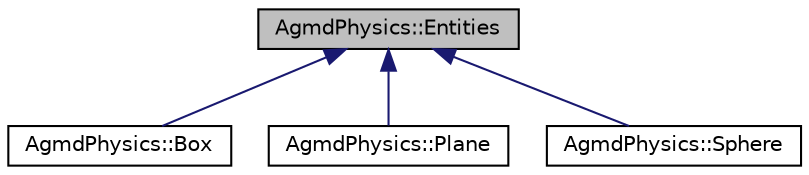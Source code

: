 digraph "AgmdPhysics::Entities"
{
  edge [fontname="Helvetica",fontsize="10",labelfontname="Helvetica",labelfontsize="10"];
  node [fontname="Helvetica",fontsize="10",shape=record];
  Node1 [label="AgmdPhysics::Entities",height=0.2,width=0.4,color="black", fillcolor="grey75", style="filled" fontcolor="black"];
  Node1 -> Node2 [dir="back",color="midnightblue",fontsize="10",style="solid"];
  Node2 [label="AgmdPhysics::Box",height=0.2,width=0.4,color="black", fillcolor="white", style="filled",URL="$class_agmd_physics_1_1_box.html"];
  Node1 -> Node3 [dir="back",color="midnightblue",fontsize="10",style="solid"];
  Node3 [label="AgmdPhysics::Plane",height=0.2,width=0.4,color="black", fillcolor="white", style="filled",URL="$class_agmd_physics_1_1_plane.html"];
  Node1 -> Node4 [dir="back",color="midnightblue",fontsize="10",style="solid"];
  Node4 [label="AgmdPhysics::Sphere",height=0.2,width=0.4,color="black", fillcolor="white", style="filled",URL="$class_agmd_physics_1_1_sphere.html"];
}
